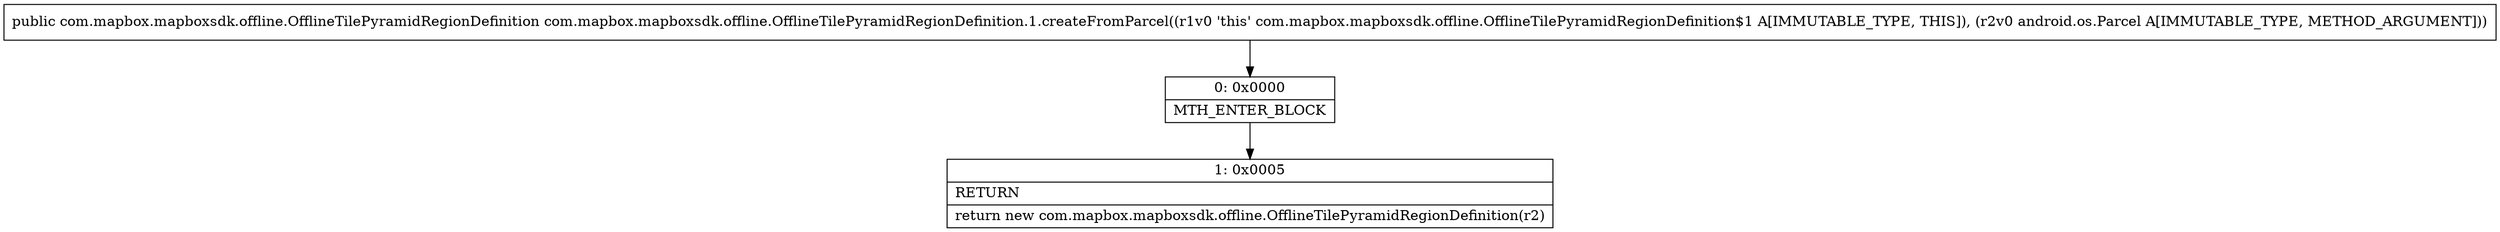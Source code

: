 digraph "CFG forcom.mapbox.mapboxsdk.offline.OfflineTilePyramidRegionDefinition.1.createFromParcel(Landroid\/os\/Parcel;)Lcom\/mapbox\/mapboxsdk\/offline\/OfflineTilePyramidRegionDefinition;" {
Node_0 [shape=record,label="{0\:\ 0x0000|MTH_ENTER_BLOCK\l}"];
Node_1 [shape=record,label="{1\:\ 0x0005|RETURN\l|return new com.mapbox.mapboxsdk.offline.OfflineTilePyramidRegionDefinition(r2)\l}"];
MethodNode[shape=record,label="{public com.mapbox.mapboxsdk.offline.OfflineTilePyramidRegionDefinition com.mapbox.mapboxsdk.offline.OfflineTilePyramidRegionDefinition.1.createFromParcel((r1v0 'this' com.mapbox.mapboxsdk.offline.OfflineTilePyramidRegionDefinition$1 A[IMMUTABLE_TYPE, THIS]), (r2v0 android.os.Parcel A[IMMUTABLE_TYPE, METHOD_ARGUMENT])) }"];
MethodNode -> Node_0;
Node_0 -> Node_1;
}

